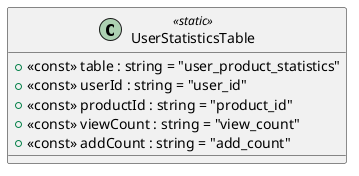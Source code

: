 @startuml
class UserStatisticsTable <<static>> {
    + <<const>> table : string = "user_product_statistics"
    + <<const>> userId : string = "user_id"
    + <<const>> productId : string = "product_id"
    + <<const>> viewCount : string = "view_count"
    + <<const>> addCount : string = "add_count"
}
@enduml
